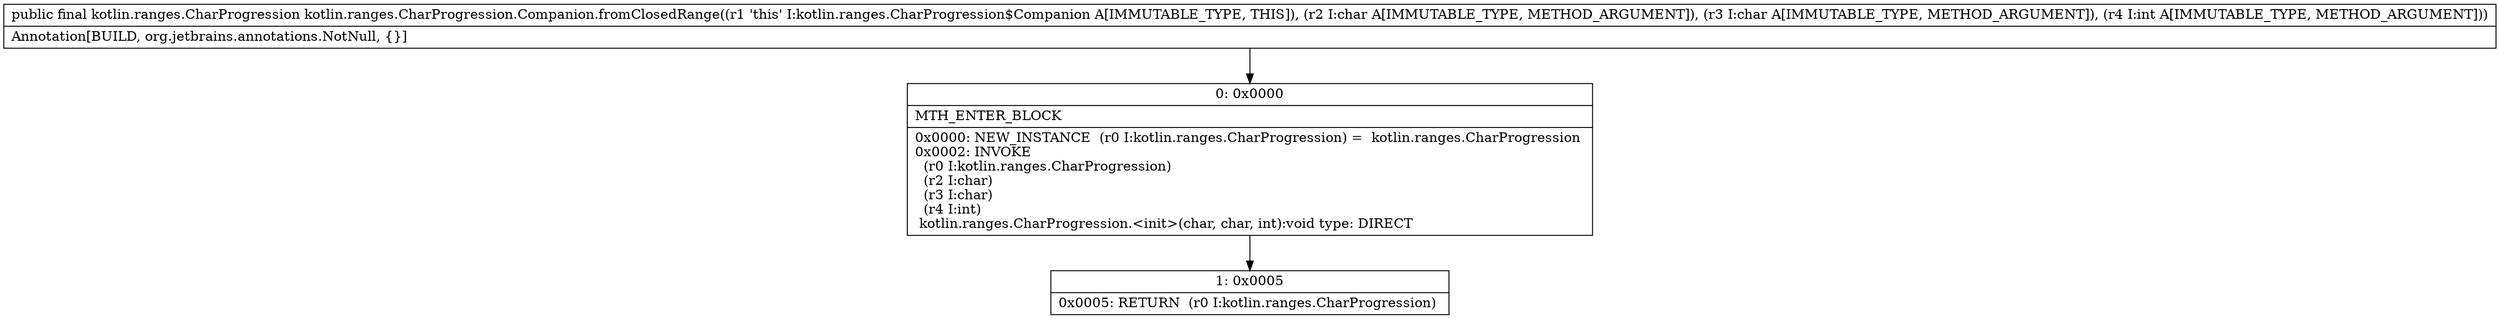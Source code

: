 digraph "CFG forkotlin.ranges.CharProgression.Companion.fromClosedRange(CCI)Lkotlin\/ranges\/CharProgression;" {
Node_0 [shape=record,label="{0\:\ 0x0000|MTH_ENTER_BLOCK\l|0x0000: NEW_INSTANCE  (r0 I:kotlin.ranges.CharProgression) =  kotlin.ranges.CharProgression \l0x0002: INVOKE  \l  (r0 I:kotlin.ranges.CharProgression)\l  (r2 I:char)\l  (r3 I:char)\l  (r4 I:int)\l kotlin.ranges.CharProgression.\<init\>(char, char, int):void type: DIRECT \l}"];
Node_1 [shape=record,label="{1\:\ 0x0005|0x0005: RETURN  (r0 I:kotlin.ranges.CharProgression) \l}"];
MethodNode[shape=record,label="{public final kotlin.ranges.CharProgression kotlin.ranges.CharProgression.Companion.fromClosedRange((r1 'this' I:kotlin.ranges.CharProgression$Companion A[IMMUTABLE_TYPE, THIS]), (r2 I:char A[IMMUTABLE_TYPE, METHOD_ARGUMENT]), (r3 I:char A[IMMUTABLE_TYPE, METHOD_ARGUMENT]), (r4 I:int A[IMMUTABLE_TYPE, METHOD_ARGUMENT]))  | Annotation[BUILD, org.jetbrains.annotations.NotNull, \{\}]\l}"];
MethodNode -> Node_0;
Node_0 -> Node_1;
}

